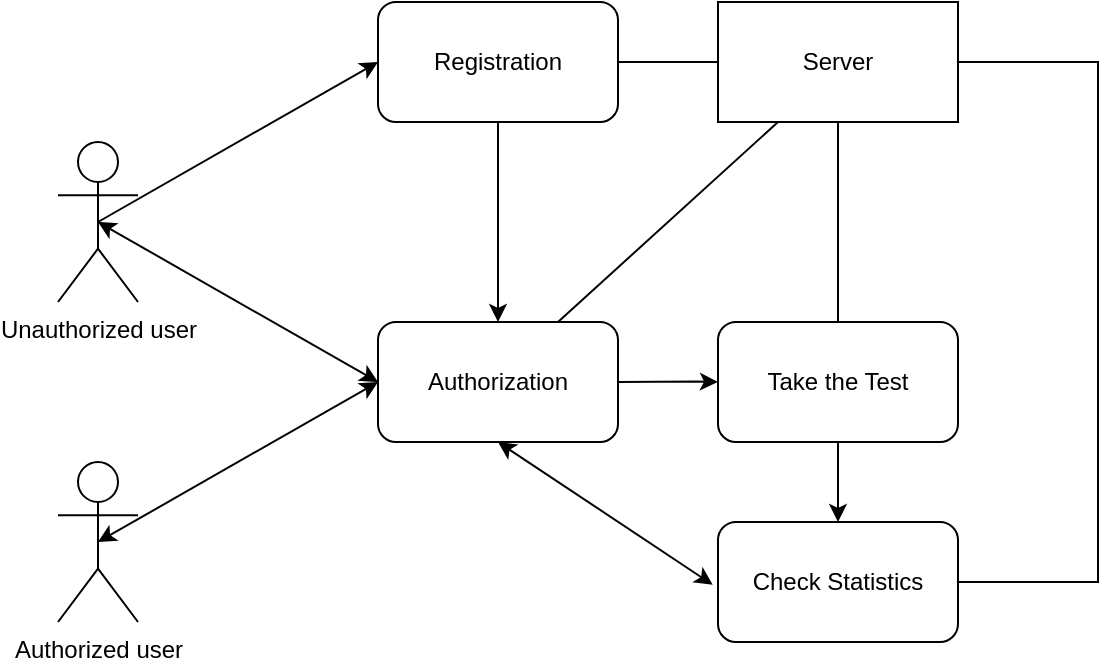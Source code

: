 <mxfile version="21.0.6" type="github">
  <diagram name="Страница 1" id="zaqR8L3zK-mLlZLM2xeK">
    <mxGraphModel dx="813" dy="1647" grid="1" gridSize="10" guides="1" tooltips="1" connect="1" arrows="1" fold="1" page="1" pageScale="1" pageWidth="827" pageHeight="1169" math="0" shadow="0">
      <root>
        <mxCell id="0" />
        <mxCell id="1" parent="0" />
        <mxCell id="cGTSnMsOrYUk5SIwOrNZ-3" value="Unauthorized user" style="shape=umlActor;verticalLabelPosition=bottom;verticalAlign=top;html=1;outlineConnect=0;" vertex="1" parent="1">
          <mxGeometry x="40" y="40" width="40" height="80" as="geometry" />
        </mxCell>
        <mxCell id="cGTSnMsOrYUk5SIwOrNZ-6" value="" style="endArrow=classic;html=1;rounded=0;" edge="1" parent="1">
          <mxGeometry width="50" height="50" relative="1" as="geometry">
            <mxPoint x="60" y="80" as="sourcePoint" />
            <mxPoint x="200" as="targetPoint" />
          </mxGeometry>
        </mxCell>
        <mxCell id="cGTSnMsOrYUk5SIwOrNZ-7" value="Registration" style="rounded=1;whiteSpace=wrap;html=1;" vertex="1" parent="1">
          <mxGeometry x="200" y="-30" width="120" height="60" as="geometry" />
        </mxCell>
        <mxCell id="cGTSnMsOrYUk5SIwOrNZ-8" value="" style="endArrow=classic;startArrow=classic;html=1;rounded=0;" edge="1" parent="1">
          <mxGeometry width="50" height="50" relative="1" as="geometry">
            <mxPoint x="200" y="160" as="sourcePoint" />
            <mxPoint x="60" y="80" as="targetPoint" />
          </mxGeometry>
        </mxCell>
        <mxCell id="cGTSnMsOrYUk5SIwOrNZ-9" value="Authorization" style="rounded=1;whiteSpace=wrap;html=1;" vertex="1" parent="1">
          <mxGeometry x="200" y="130" width="120" height="60" as="geometry" />
        </mxCell>
        <mxCell id="cGTSnMsOrYUk5SIwOrNZ-10" value="Authorized user" style="shape=umlActor;verticalLabelPosition=bottom;verticalAlign=top;html=1;outlineConnect=0;" vertex="1" parent="1">
          <mxGeometry x="40" y="200" width="40" height="80" as="geometry" />
        </mxCell>
        <mxCell id="cGTSnMsOrYUk5SIwOrNZ-12" value="" style="endArrow=classic;startArrow=classic;html=1;rounded=0;entryX=0;entryY=0.5;entryDx=0;entryDy=0;exitX=0.5;exitY=0.5;exitDx=0;exitDy=0;exitPerimeter=0;" edge="1" parent="1" source="cGTSnMsOrYUk5SIwOrNZ-10" target="cGTSnMsOrYUk5SIwOrNZ-9">
          <mxGeometry width="50" height="50" relative="1" as="geometry">
            <mxPoint x="60" y="280" as="sourcePoint" />
            <mxPoint x="110" y="230" as="targetPoint" />
          </mxGeometry>
        </mxCell>
        <mxCell id="cGTSnMsOrYUk5SIwOrNZ-14" value="Take the Test" style="rounded=1;whiteSpace=wrap;html=1;" vertex="1" parent="1">
          <mxGeometry x="370" y="130" width="120" height="60" as="geometry" />
        </mxCell>
        <mxCell id="cGTSnMsOrYUk5SIwOrNZ-15" value="" style="endArrow=classic;html=1;rounded=0;entryX=0;entryY=0.5;entryDx=0;entryDy=0;exitX=1;exitY=0.5;exitDx=0;exitDy=0;" edge="1" parent="1" source="cGTSnMsOrYUk5SIwOrNZ-9">
          <mxGeometry width="50" height="50" relative="1" as="geometry">
            <mxPoint x="320" y="159.8" as="sourcePoint" />
            <mxPoint x="370" y="160" as="targetPoint" />
            <Array as="points">
              <mxPoint x="360" y="159.8" />
            </Array>
          </mxGeometry>
        </mxCell>
        <mxCell id="cGTSnMsOrYUk5SIwOrNZ-16" value="" style="endArrow=classic;html=1;rounded=0;exitX=0.5;exitY=1;exitDx=0;exitDy=0;entryX=0.5;entryY=0;entryDx=0;entryDy=0;" edge="1" parent="1" source="cGTSnMsOrYUk5SIwOrNZ-7" target="cGTSnMsOrYUk5SIwOrNZ-9">
          <mxGeometry width="50" height="50" relative="1" as="geometry">
            <mxPoint x="235" y="90" as="sourcePoint" />
            <mxPoint x="285" y="40" as="targetPoint" />
          </mxGeometry>
        </mxCell>
        <mxCell id="cGTSnMsOrYUk5SIwOrNZ-17" value="Check Statistics" style="rounded=1;whiteSpace=wrap;html=1;" vertex="1" parent="1">
          <mxGeometry x="370" y="230" width="120" height="60" as="geometry" />
        </mxCell>
        <mxCell id="cGTSnMsOrYUk5SIwOrNZ-18" value="" style="endArrow=classic;html=1;rounded=0;exitX=0.5;exitY=1;exitDx=0;exitDy=0;entryX=0.5;entryY=0;entryDx=0;entryDy=0;" edge="1" parent="1" source="cGTSnMsOrYUk5SIwOrNZ-14" target="cGTSnMsOrYUk5SIwOrNZ-17">
          <mxGeometry width="50" height="50" relative="1" as="geometry">
            <mxPoint x="390" y="240" as="sourcePoint" />
            <mxPoint x="433" y="231" as="targetPoint" />
          </mxGeometry>
        </mxCell>
        <mxCell id="cGTSnMsOrYUk5SIwOrNZ-19" value="" style="endArrow=classic;startArrow=classic;html=1;rounded=0;exitX=-0.022;exitY=0.523;exitDx=0;exitDy=0;exitPerimeter=0;entryX=0.5;entryY=1;entryDx=0;entryDy=0;" edge="1" parent="1" source="cGTSnMsOrYUk5SIwOrNZ-17" target="cGTSnMsOrYUk5SIwOrNZ-9">
          <mxGeometry width="50" height="50" relative="1" as="geometry">
            <mxPoint x="220" y="240" as="sourcePoint" />
            <mxPoint x="270" y="190" as="targetPoint" />
          </mxGeometry>
        </mxCell>
        <mxCell id="cGTSnMsOrYUk5SIwOrNZ-21" value="Server" style="rounded=0;whiteSpace=wrap;html=1;" vertex="1" parent="1">
          <mxGeometry x="370" y="-30" width="120" height="60" as="geometry" />
        </mxCell>
        <mxCell id="cGTSnMsOrYUk5SIwOrNZ-22" value="" style="endArrow=none;html=1;rounded=0;entryX=0;entryY=0.5;entryDx=0;entryDy=0;exitX=1;exitY=0.5;exitDx=0;exitDy=0;" edge="1" parent="1" source="cGTSnMsOrYUk5SIwOrNZ-7" target="cGTSnMsOrYUk5SIwOrNZ-21">
          <mxGeometry width="50" height="50" relative="1" as="geometry">
            <mxPoint x="310" y="25" as="sourcePoint" />
            <mxPoint x="360" y="-25" as="targetPoint" />
          </mxGeometry>
        </mxCell>
        <mxCell id="cGTSnMsOrYUk5SIwOrNZ-23" value="" style="endArrow=none;html=1;rounded=0;entryX=0.5;entryY=1;entryDx=0;entryDy=0;exitX=0.5;exitY=0;exitDx=0;exitDy=0;" edge="1" parent="1" source="cGTSnMsOrYUk5SIwOrNZ-14" target="cGTSnMsOrYUk5SIwOrNZ-21">
          <mxGeometry width="50" height="50" relative="1" as="geometry">
            <mxPoint x="430" y="130" as="sourcePoint" />
            <mxPoint x="480" y="80" as="targetPoint" />
          </mxGeometry>
        </mxCell>
        <mxCell id="cGTSnMsOrYUk5SIwOrNZ-25" value="" style="endArrow=none;html=1;rounded=0;exitX=1;exitY=0.5;exitDx=0;exitDy=0;entryX=1;entryY=0.5;entryDx=0;entryDy=0;" edge="1" parent="1" source="cGTSnMsOrYUk5SIwOrNZ-17" target="cGTSnMsOrYUk5SIwOrNZ-21">
          <mxGeometry width="50" height="50" relative="1" as="geometry">
            <mxPoint x="490" y="265" as="sourcePoint" />
            <mxPoint x="540" y="215" as="targetPoint" />
            <Array as="points">
              <mxPoint x="560" y="260" />
              <mxPoint x="560" />
            </Array>
          </mxGeometry>
        </mxCell>
        <mxCell id="cGTSnMsOrYUk5SIwOrNZ-26" value="" style="endArrow=none;html=1;rounded=0;exitX=0.75;exitY=0;exitDx=0;exitDy=0;entryX=0.25;entryY=1;entryDx=0;entryDy=0;" edge="1" parent="1" source="cGTSnMsOrYUk5SIwOrNZ-9" target="cGTSnMsOrYUk5SIwOrNZ-21">
          <mxGeometry width="50" height="50" relative="1" as="geometry">
            <mxPoint x="320" y="130" as="sourcePoint" />
            <mxPoint x="360" y="90" as="targetPoint" />
          </mxGeometry>
        </mxCell>
      </root>
    </mxGraphModel>
  </diagram>
</mxfile>
